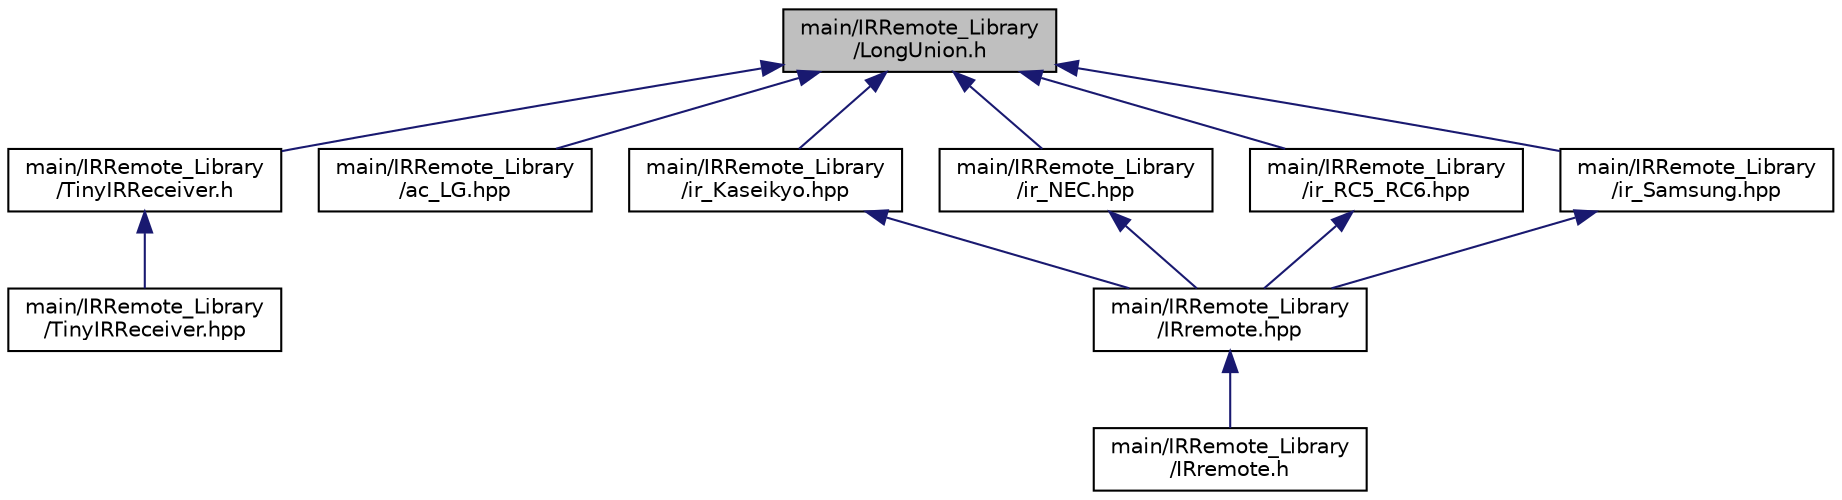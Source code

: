 digraph "main/IRRemote_Library/LongUnion.h"
{
 // LATEX_PDF_SIZE
  edge [fontname="Helvetica",fontsize="10",labelfontname="Helvetica",labelfontsize="10"];
  node [fontname="Helvetica",fontsize="10",shape=record];
  Node1 [label="main/IRRemote_Library\l/LongUnion.h",height=0.2,width=0.4,color="black", fillcolor="grey75", style="filled", fontcolor="black",tooltip=" "];
  Node1 -> Node2 [dir="back",color="midnightblue",fontsize="10",style="solid"];
  Node2 [label="main/IRRemote_Library\l/TinyIRReceiver.h",height=0.2,width=0.4,color="black", fillcolor="white", style="filled",URL="$_i_r_remote___library_2_tiny_i_r_receiver_8h.html",tooltip=" "];
  Node2 -> Node3 [dir="back",color="midnightblue",fontsize="10",style="solid"];
  Node3 [label="main/IRRemote_Library\l/TinyIRReceiver.hpp",height=0.2,width=0.4,color="black", fillcolor="white", style="filled",URL="$_i_r_remote___library_2_tiny_i_r_receiver_8hpp.html",tooltip=" "];
  Node1 -> Node4 [dir="back",color="midnightblue",fontsize="10",style="solid"];
  Node4 [label="main/IRRemote_Library\l/ac_LG.hpp",height=0.2,width=0.4,color="black", fillcolor="white", style="filled",URL="$_i_r_remote___library_2ac___l_g_8hpp.html",tooltip=" "];
  Node1 -> Node5 [dir="back",color="midnightblue",fontsize="10",style="solid"];
  Node5 [label="main/IRRemote_Library\l/ir_Kaseikyo.hpp",height=0.2,width=0.4,color="black", fillcolor="white", style="filled",URL="$_i_r_remote___library_2ir___kaseikyo_8hpp.html",tooltip=" "];
  Node5 -> Node6 [dir="back",color="midnightblue",fontsize="10",style="solid"];
  Node6 [label="main/IRRemote_Library\l/IRremote.hpp",height=0.2,width=0.4,color="black", fillcolor="white", style="filled",URL="$_i_r_remote___library_2_i_rremote_8hpp.html",tooltip="Public API to the library."];
  Node6 -> Node7 [dir="back",color="midnightblue",fontsize="10",style="solid"];
  Node7 [label="main/IRRemote_Library\l/IRremote.h",height=0.2,width=0.4,color="black", fillcolor="white", style="filled",URL="$_i_r_remote___library_2_i_rremote_8h.html",tooltip="Stub for backward compatibility."];
  Node1 -> Node8 [dir="back",color="midnightblue",fontsize="10",style="solid"];
  Node8 [label="main/IRRemote_Library\l/ir_NEC.hpp",height=0.2,width=0.4,color="black", fillcolor="white", style="filled",URL="$_i_r_remote___library_2ir___n_e_c_8hpp.html",tooltip=" "];
  Node8 -> Node6 [dir="back",color="midnightblue",fontsize="10",style="solid"];
  Node1 -> Node9 [dir="back",color="midnightblue",fontsize="10",style="solid"];
  Node9 [label="main/IRRemote_Library\l/ir_RC5_RC6.hpp",height=0.2,width=0.4,color="black", fillcolor="white", style="filled",URL="$_i_r_remote___library_2ir___r_c5___r_c6_8hpp.html",tooltip=" "];
  Node9 -> Node6 [dir="back",color="midnightblue",fontsize="10",style="solid"];
  Node1 -> Node10 [dir="back",color="midnightblue",fontsize="10",style="solid"];
  Node10 [label="main/IRRemote_Library\l/ir_Samsung.hpp",height=0.2,width=0.4,color="black", fillcolor="white", style="filled",URL="$_i_r_remote___library_2ir___samsung_8hpp.html",tooltip=" "];
  Node10 -> Node6 [dir="back",color="midnightblue",fontsize="10",style="solid"];
}
